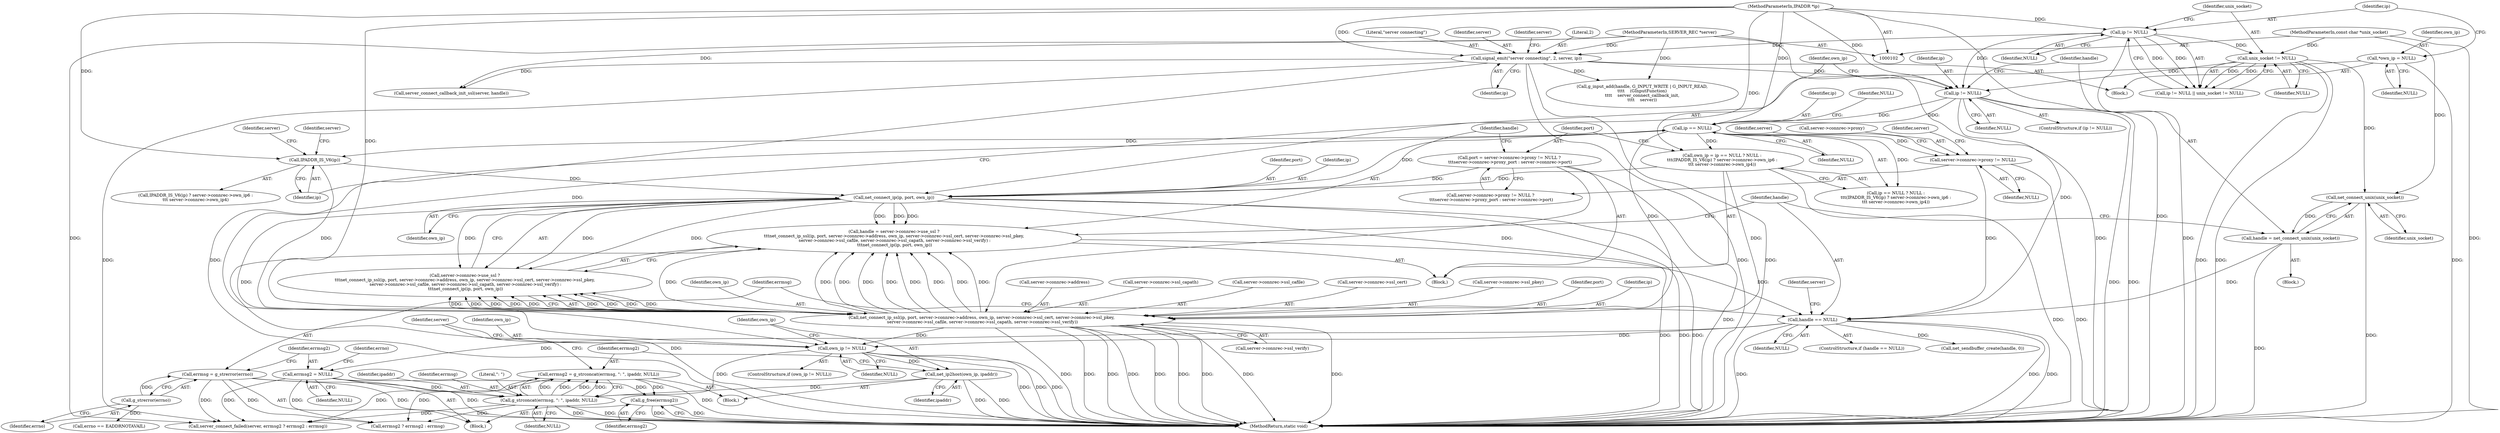 digraph "0_irssi-proxy_85bbc05b21678e80423815d2ef1dfe26208491ab_3@pointer" {
"1000296" [label="(Call,g_free(errmsg2))"];
"1000258" [label="(Call,errmsg2 = g_strconcat(errmsg, \": \", ipaddr, NULL))"];
"1000260" [label="(Call,g_strconcat(errmsg, \": \", ipaddr, NULL))"];
"1000238" [label="(Call,errmsg = g_strerror(errno))"];
"1000240" [label="(Call,g_strerror(errno))"];
"1000255" [label="(Call,net_ip2host(own_ip, ipaddr))"];
"1000251" [label="(Call,own_ip != NULL)"];
"1000223" [label="(Call,net_connect_ip(ip, port, own_ip))"];
"1000144" [label="(Call,ip == NULL)"];
"1000137" [label="(Call,ip != NULL)"];
"1000124" [label="(Call,signal_emit(\"server connecting\", 2, server, ip))"];
"1000103" [label="(MethodParameterIn,SERVER_REC *server)"];
"1000118" [label="(Call,ip != NULL)"];
"1000104" [label="(MethodParameterIn,IPADDR *ip)"];
"1000121" [label="(Call,unix_socket != NULL)"];
"1000105" [label="(MethodParameterIn,const char *unix_socket)"];
"1000149" [label="(Call,IPADDR_IS_V6(ip))"];
"1000161" [label="(Call,port = server->connrec->proxy != NULL ?\n \t\t\tserver->connrec->proxy_port : server->connrec->port)"];
"1000141" [label="(Call,own_ip = ip == NULL ? NULL :\n\t\t\t(IPADDR_IS_V6(ip) ? server->connrec->own_ip6 :\n\t\t\t server->connrec->own_ip4))"];
"1000189" [label="(Call,net_connect_ip_ssl(ip, port, server->connrec->address, own_ip, server->connrec->ssl_cert, server->connrec->ssl_pkey,\n server->connrec->ssl_cafile, server->connrec->ssl_capath, server->connrec->ssl_verify))"];
"1000109" [label="(Call,*own_ip = NULL)"];
"1000234" [label="(Call,handle == NULL)"];
"1000181" [label="(Call,handle = server->connrec->use_ssl ?\n\t\t\tnet_connect_ip_ssl(ip, port, server->connrec->address, own_ip, server->connrec->ssl_cert, server->connrec->ssl_pkey,\n server->connrec->ssl_cafile, server->connrec->ssl_capath, server->connrec->ssl_verify) :\n \t\t\tnet_connect_ip(ip, port, own_ip))"];
"1000229" [label="(Call,handle = net_connect_unix(unix_socket))"];
"1000231" [label="(Call,net_connect_unix(unix_socket))"];
"1000164" [label="(Call,server->connrec->proxy != NULL)"];
"1000242" [label="(Call,errmsg2 = NULL)"];
"1000258" [label="(Call,errmsg2 = g_strconcat(errmsg, \": \", ipaddr, NULL))"];
"1000251" [label="(Call,own_ip != NULL)"];
"1000140" [label="(Block,)"];
"1000181" [label="(Call,handle = server->connrec->use_ssl ?\n\t\t\tnet_connect_ip_ssl(ip, port, server->connrec->address, own_ip, server->connrec->ssl_cert, server->connrec->ssl_pkey,\n server->connrec->ssl_cafile, server->connrec->ssl_capath, server->connrec->ssl_verify) :\n \t\t\tnet_connect_ip(ip, port, own_ip))"];
"1000170" [label="(Identifier,NULL)"];
"1000136" [label="(ControlStructure,if (ip != NULL))"];
"1000228" [label="(Block,)"];
"1000147" [label="(Identifier,NULL)"];
"1000139" [label="(Identifier,NULL)"];
"1000142" [label="(Identifier,own_ip)"];
"1000192" [label="(Call,server->connrec->address)"];
"1000213" [label="(Call,server->connrec->ssl_capath)"];
"1000260" [label="(Call,g_strconcat(errmsg, \": \", ipaddr, NULL))"];
"1000189" [label="(Call,net_connect_ip_ssl(ip, port, server->connrec->address, own_ip, server->connrec->ssl_cert, server->connrec->ssl_pkey,\n server->connrec->ssl_cafile, server->connrec->ssl_capath, server->connrec->ssl_verify))"];
"1000103" [label="(MethodParameterIn,SERVER_REC *server)"];
"1000290" [label="(Call,server_connect_failed(server, errmsg2 ? errmsg2 : errmsg))"];
"1000121" [label="(Call,unix_socket != NULL)"];
"1000296" [label="(Call,g_free(errmsg2))"];
"1000122" [label="(Identifier,unix_socket)"];
"1000224" [label="(Identifier,ip)"];
"1000124" [label="(Call,signal_emit(\"server connecting\", 2, server, ip))"];
"1000263" [label="(Identifier,ipaddr)"];
"1000313" [label="(Call,server_connect_callback_init_ssl(server, handle))"];
"1000164" [label="(Call,server->connrec->proxy != NULL)"];
"1000163" [label="(Call,server->connrec->proxy != NULL ?\n \t\t\tserver->connrec->proxy_port : server->connrec->port)"];
"1000250" [label="(ControlStructure,if (own_ip != NULL))"];
"1000162" [label="(Identifier,port)"];
"1000182" [label="(Identifier,handle)"];
"1000229" [label="(Call,handle = net_connect_unix(unix_socket))"];
"1000226" [label="(Identifier,own_ip)"];
"1000141" [label="(Call,own_ip = ip == NULL ? NULL :\n\t\t\t(IPADDR_IS_V6(ip) ? server->connrec->own_ip6 :\n\t\t\t server->connrec->own_ip4))"];
"1000208" [label="(Call,server->connrec->ssl_cafile)"];
"1000105" [label="(MethodParameterIn,const char *unix_socket)"];
"1000261" [label="(Identifier,errmsg)"];
"1000106" [label="(Block,)"];
"1000252" [label="(Identifier,own_ip)"];
"1000143" [label="(Call,ip == NULL ? NULL :\n\t\t\t(IPADDR_IS_V6(ip) ? server->connrec->own_ip6 :\n\t\t\t server->connrec->own_ip4))"];
"1000198" [label="(Call,server->connrec->ssl_cert)"];
"1000244" [label="(Identifier,NULL)"];
"1000125" [label="(Literal,\"server connecting\")"];
"1000330" [label="(MethodReturn,static void)"];
"1000148" [label="(Call,IPADDR_IS_V6(ip) ? server->connrec->own_ip6 :\n\t\t\t server->connrec->own_ip4)"];
"1000238" [label="(Call,errmsg = g_strerror(errno))"];
"1000203" [label="(Call,server->connrec->ssl_pkey)"];
"1000255" [label="(Call,net_ip2host(own_ip, ipaddr))"];
"1000231" [label="(Call,net_connect_unix(unix_socket))"];
"1000223" [label="(Call,net_connect_ip(ip, port, own_ip))"];
"1000243" [label="(Identifier,errmsg2)"];
"1000153" [label="(Identifier,server)"];
"1000149" [label="(Call,IPADDR_IS_V6(ip))"];
"1000158" [label="(Identifier,server)"];
"1000247" [label="(Identifier,errno)"];
"1000253" [label="(Identifier,NULL)"];
"1000191" [label="(Identifier,port)"];
"1000111" [label="(Identifier,NULL)"];
"1000264" [label="(Identifier,NULL)"];
"1000137" [label="(Call,ip != NULL)"];
"1000161" [label="(Call,port = server->connrec->proxy != NULL ?\n \t\t\tserver->connrec->proxy_port : server->connrec->port)"];
"1000110" [label="(Identifier,own_ip)"];
"1000236" [label="(Identifier,NULL)"];
"1000117" [label="(Call,ip != NULL || unix_socket != NULL)"];
"1000109" [label="(Call,*own_ip = NULL)"];
"1000321" [label="(Call,g_input_add(handle, G_INPUT_WRITE | G_INPUT_READ,\n\t\t\t\t    (GInputFunction)\n\t\t\t\t    server_connect_callback_init,\n\t\t\t\t    server))"];
"1000190" [label="(Identifier,ip)"];
"1000237" [label="(Block,)"];
"1000138" [label="(Identifier,ip)"];
"1000127" [label="(Identifier,server)"];
"1000183" [label="(Call,server->connrec->use_ssl ?\n\t\t\tnet_connect_ip_ssl(ip, port, server->connrec->address, own_ip, server->connrec->ssl_cert, server->connrec->ssl_pkey,\n server->connrec->ssl_cafile, server->connrec->ssl_capath, server->connrec->ssl_verify) :\n \t\t\tnet_connect_ip(ip, port, own_ip))"];
"1000230" [label="(Identifier,handle)"];
"1000146" [label="(Identifier,NULL)"];
"1000256" [label="(Identifier,own_ip)"];
"1000132" [label="(Identifier,server)"];
"1000118" [label="(Call,ip != NULL)"];
"1000242" [label="(Call,errmsg2 = NULL)"];
"1000235" [label="(Identifier,handle)"];
"1000297" [label="(Identifier,errmsg2)"];
"1000234" [label="(Call,handle == NULL)"];
"1000292" [label="(Call,errmsg2 ? errmsg2 : errmsg)"];
"1000178" [label="(Identifier,server)"];
"1000150" [label="(Identifier,ip)"];
"1000120" [label="(Identifier,NULL)"];
"1000232" [label="(Identifier,unix_socket)"];
"1000126" [label="(Literal,2)"];
"1000104" [label="(MethodParameterIn,IPADDR *ip)"];
"1000262" [label="(Literal,\": \")"];
"1000246" [label="(Call,errno == EADDRNOTAVAIL)"];
"1000218" [label="(Call,server->connrec->ssl_verify)"];
"1000233" [label="(ControlStructure,if (handle == NULL))"];
"1000267" [label="(Identifier,server)"];
"1000128" [label="(Identifier,ip)"];
"1000145" [label="(Identifier,ip)"];
"1000240" [label="(Call,g_strerror(errno))"];
"1000302" [label="(Identifier,server)"];
"1000119" [label="(Identifier,ip)"];
"1000144" [label="(Call,ip == NULL)"];
"1000304" [label="(Call,net_sendbuffer_create(handle, 0))"];
"1000257" [label="(Identifier,ipaddr)"];
"1000197" [label="(Identifier,own_ip)"];
"1000259" [label="(Identifier,errmsg2)"];
"1000173" [label="(Identifier,server)"];
"1000254" [label="(Block,)"];
"1000165" [label="(Call,server->connrec->proxy)"];
"1000225" [label="(Identifier,port)"];
"1000241" [label="(Identifier,errno)"];
"1000239" [label="(Identifier,errmsg)"];
"1000123" [label="(Identifier,NULL)"];
"1000296" -> "1000237"  [label="AST: "];
"1000296" -> "1000297"  [label="CFG: "];
"1000297" -> "1000296"  [label="AST: "];
"1000330" -> "1000296"  [label="CFG: "];
"1000296" -> "1000330"  [label="DDG: "];
"1000296" -> "1000330"  [label="DDG: "];
"1000258" -> "1000296"  [label="DDG: "];
"1000242" -> "1000296"  [label="DDG: "];
"1000258" -> "1000254"  [label="AST: "];
"1000258" -> "1000260"  [label="CFG: "];
"1000259" -> "1000258"  [label="AST: "];
"1000260" -> "1000258"  [label="AST: "];
"1000267" -> "1000258"  [label="CFG: "];
"1000258" -> "1000330"  [label="DDG: "];
"1000260" -> "1000258"  [label="DDG: "];
"1000260" -> "1000258"  [label="DDG: "];
"1000260" -> "1000258"  [label="DDG: "];
"1000260" -> "1000258"  [label="DDG: "];
"1000258" -> "1000290"  [label="DDG: "];
"1000258" -> "1000292"  [label="DDG: "];
"1000260" -> "1000264"  [label="CFG: "];
"1000261" -> "1000260"  [label="AST: "];
"1000262" -> "1000260"  [label="AST: "];
"1000263" -> "1000260"  [label="AST: "];
"1000264" -> "1000260"  [label="AST: "];
"1000260" -> "1000330"  [label="DDG: "];
"1000260" -> "1000330"  [label="DDG: "];
"1000238" -> "1000260"  [label="DDG: "];
"1000255" -> "1000260"  [label="DDG: "];
"1000251" -> "1000260"  [label="DDG: "];
"1000260" -> "1000290"  [label="DDG: "];
"1000260" -> "1000292"  [label="DDG: "];
"1000238" -> "1000237"  [label="AST: "];
"1000238" -> "1000240"  [label="CFG: "];
"1000239" -> "1000238"  [label="AST: "];
"1000240" -> "1000238"  [label="AST: "];
"1000243" -> "1000238"  [label="CFG: "];
"1000238" -> "1000330"  [label="DDG: "];
"1000240" -> "1000238"  [label="DDG: "];
"1000238" -> "1000290"  [label="DDG: "];
"1000238" -> "1000292"  [label="DDG: "];
"1000240" -> "1000241"  [label="CFG: "];
"1000241" -> "1000240"  [label="AST: "];
"1000240" -> "1000246"  [label="DDG: "];
"1000255" -> "1000254"  [label="AST: "];
"1000255" -> "1000257"  [label="CFG: "];
"1000256" -> "1000255"  [label="AST: "];
"1000257" -> "1000255"  [label="AST: "];
"1000259" -> "1000255"  [label="CFG: "];
"1000255" -> "1000330"  [label="DDG: "];
"1000255" -> "1000330"  [label="DDG: "];
"1000251" -> "1000255"  [label="DDG: "];
"1000251" -> "1000250"  [label="AST: "];
"1000251" -> "1000253"  [label="CFG: "];
"1000252" -> "1000251"  [label="AST: "];
"1000253" -> "1000251"  [label="AST: "];
"1000256" -> "1000251"  [label="CFG: "];
"1000267" -> "1000251"  [label="CFG: "];
"1000251" -> "1000330"  [label="DDG: "];
"1000251" -> "1000330"  [label="DDG: "];
"1000251" -> "1000330"  [label="DDG: "];
"1000223" -> "1000251"  [label="DDG: "];
"1000189" -> "1000251"  [label="DDG: "];
"1000109" -> "1000251"  [label="DDG: "];
"1000234" -> "1000251"  [label="DDG: "];
"1000223" -> "1000183"  [label="AST: "];
"1000223" -> "1000226"  [label="CFG: "];
"1000224" -> "1000223"  [label="AST: "];
"1000225" -> "1000223"  [label="AST: "];
"1000226" -> "1000223"  [label="AST: "];
"1000183" -> "1000223"  [label="CFG: "];
"1000223" -> "1000330"  [label="DDG: "];
"1000223" -> "1000330"  [label="DDG: "];
"1000223" -> "1000330"  [label="DDG: "];
"1000223" -> "1000181"  [label="DDG: "];
"1000223" -> "1000181"  [label="DDG: "];
"1000223" -> "1000181"  [label="DDG: "];
"1000223" -> "1000183"  [label="DDG: "];
"1000223" -> "1000183"  [label="DDG: "];
"1000223" -> "1000183"  [label="DDG: "];
"1000144" -> "1000223"  [label="DDG: "];
"1000149" -> "1000223"  [label="DDG: "];
"1000104" -> "1000223"  [label="DDG: "];
"1000161" -> "1000223"  [label="DDG: "];
"1000141" -> "1000223"  [label="DDG: "];
"1000144" -> "1000143"  [label="AST: "];
"1000144" -> "1000146"  [label="CFG: "];
"1000145" -> "1000144"  [label="AST: "];
"1000146" -> "1000144"  [label="AST: "];
"1000147" -> "1000144"  [label="CFG: "];
"1000150" -> "1000144"  [label="CFG: "];
"1000144" -> "1000141"  [label="DDG: "];
"1000137" -> "1000144"  [label="DDG: "];
"1000137" -> "1000144"  [label="DDG: "];
"1000104" -> "1000144"  [label="DDG: "];
"1000144" -> "1000143"  [label="DDG: "];
"1000144" -> "1000149"  [label="DDG: "];
"1000144" -> "1000164"  [label="DDG: "];
"1000144" -> "1000189"  [label="DDG: "];
"1000137" -> "1000136"  [label="AST: "];
"1000137" -> "1000139"  [label="CFG: "];
"1000138" -> "1000137"  [label="AST: "];
"1000139" -> "1000137"  [label="AST: "];
"1000142" -> "1000137"  [label="CFG: "];
"1000230" -> "1000137"  [label="CFG: "];
"1000137" -> "1000330"  [label="DDG: "];
"1000137" -> "1000330"  [label="DDG: "];
"1000124" -> "1000137"  [label="DDG: "];
"1000104" -> "1000137"  [label="DDG: "];
"1000121" -> "1000137"  [label="DDG: "];
"1000118" -> "1000137"  [label="DDG: "];
"1000137" -> "1000234"  [label="DDG: "];
"1000124" -> "1000106"  [label="AST: "];
"1000124" -> "1000128"  [label="CFG: "];
"1000125" -> "1000124"  [label="AST: "];
"1000126" -> "1000124"  [label="AST: "];
"1000127" -> "1000124"  [label="AST: "];
"1000128" -> "1000124"  [label="AST: "];
"1000132" -> "1000124"  [label="CFG: "];
"1000124" -> "1000330"  [label="DDG: "];
"1000124" -> "1000330"  [label="DDG: "];
"1000124" -> "1000330"  [label="DDG: "];
"1000103" -> "1000124"  [label="DDG: "];
"1000118" -> "1000124"  [label="DDG: "];
"1000104" -> "1000124"  [label="DDG: "];
"1000124" -> "1000290"  [label="DDG: "];
"1000124" -> "1000313"  [label="DDG: "];
"1000124" -> "1000321"  [label="DDG: "];
"1000103" -> "1000102"  [label="AST: "];
"1000103" -> "1000330"  [label="DDG: "];
"1000103" -> "1000290"  [label="DDG: "];
"1000103" -> "1000313"  [label="DDG: "];
"1000103" -> "1000321"  [label="DDG: "];
"1000118" -> "1000117"  [label="AST: "];
"1000118" -> "1000120"  [label="CFG: "];
"1000119" -> "1000118"  [label="AST: "];
"1000120" -> "1000118"  [label="AST: "];
"1000122" -> "1000118"  [label="CFG: "];
"1000117" -> "1000118"  [label="CFG: "];
"1000118" -> "1000330"  [label="DDG: "];
"1000118" -> "1000117"  [label="DDG: "];
"1000118" -> "1000117"  [label="DDG: "];
"1000104" -> "1000118"  [label="DDG: "];
"1000118" -> "1000121"  [label="DDG: "];
"1000104" -> "1000102"  [label="AST: "];
"1000104" -> "1000330"  [label="DDG: "];
"1000104" -> "1000149"  [label="DDG: "];
"1000104" -> "1000189"  [label="DDG: "];
"1000121" -> "1000117"  [label="AST: "];
"1000121" -> "1000123"  [label="CFG: "];
"1000122" -> "1000121"  [label="AST: "];
"1000123" -> "1000121"  [label="AST: "];
"1000117" -> "1000121"  [label="CFG: "];
"1000121" -> "1000330"  [label="DDG: "];
"1000121" -> "1000330"  [label="DDG: "];
"1000121" -> "1000117"  [label="DDG: "];
"1000121" -> "1000117"  [label="DDG: "];
"1000105" -> "1000121"  [label="DDG: "];
"1000121" -> "1000231"  [label="DDG: "];
"1000105" -> "1000102"  [label="AST: "];
"1000105" -> "1000330"  [label="DDG: "];
"1000105" -> "1000231"  [label="DDG: "];
"1000149" -> "1000148"  [label="AST: "];
"1000149" -> "1000150"  [label="CFG: "];
"1000150" -> "1000149"  [label="AST: "];
"1000153" -> "1000149"  [label="CFG: "];
"1000158" -> "1000149"  [label="CFG: "];
"1000149" -> "1000189"  [label="DDG: "];
"1000161" -> "1000140"  [label="AST: "];
"1000161" -> "1000163"  [label="CFG: "];
"1000162" -> "1000161"  [label="AST: "];
"1000163" -> "1000161"  [label="AST: "];
"1000182" -> "1000161"  [label="CFG: "];
"1000161" -> "1000330"  [label="DDG: "];
"1000161" -> "1000189"  [label="DDG: "];
"1000141" -> "1000140"  [label="AST: "];
"1000141" -> "1000143"  [label="CFG: "];
"1000142" -> "1000141"  [label="AST: "];
"1000143" -> "1000141"  [label="AST: "];
"1000162" -> "1000141"  [label="CFG: "];
"1000141" -> "1000330"  [label="DDG: "];
"1000141" -> "1000189"  [label="DDG: "];
"1000189" -> "1000183"  [label="AST: "];
"1000189" -> "1000218"  [label="CFG: "];
"1000190" -> "1000189"  [label="AST: "];
"1000191" -> "1000189"  [label="AST: "];
"1000192" -> "1000189"  [label="AST: "];
"1000197" -> "1000189"  [label="AST: "];
"1000198" -> "1000189"  [label="AST: "];
"1000203" -> "1000189"  [label="AST: "];
"1000208" -> "1000189"  [label="AST: "];
"1000213" -> "1000189"  [label="AST: "];
"1000218" -> "1000189"  [label="AST: "];
"1000183" -> "1000189"  [label="CFG: "];
"1000189" -> "1000330"  [label="DDG: "];
"1000189" -> "1000330"  [label="DDG: "];
"1000189" -> "1000330"  [label="DDG: "];
"1000189" -> "1000330"  [label="DDG: "];
"1000189" -> "1000330"  [label="DDG: "];
"1000189" -> "1000330"  [label="DDG: "];
"1000189" -> "1000330"  [label="DDG: "];
"1000189" -> "1000330"  [label="DDG: "];
"1000189" -> "1000330"  [label="DDG: "];
"1000189" -> "1000181"  [label="DDG: "];
"1000189" -> "1000181"  [label="DDG: "];
"1000189" -> "1000181"  [label="DDG: "];
"1000189" -> "1000181"  [label="DDG: "];
"1000189" -> "1000181"  [label="DDG: "];
"1000189" -> "1000181"  [label="DDG: "];
"1000189" -> "1000181"  [label="DDG: "];
"1000189" -> "1000181"  [label="DDG: "];
"1000189" -> "1000181"  [label="DDG: "];
"1000189" -> "1000183"  [label="DDG: "];
"1000189" -> "1000183"  [label="DDG: "];
"1000189" -> "1000183"  [label="DDG: "];
"1000189" -> "1000183"  [label="DDG: "];
"1000189" -> "1000183"  [label="DDG: "];
"1000189" -> "1000183"  [label="DDG: "];
"1000189" -> "1000183"  [label="DDG: "];
"1000189" -> "1000183"  [label="DDG: "];
"1000189" -> "1000183"  [label="DDG: "];
"1000109" -> "1000106"  [label="AST: "];
"1000109" -> "1000111"  [label="CFG: "];
"1000110" -> "1000109"  [label="AST: "];
"1000111" -> "1000109"  [label="AST: "];
"1000119" -> "1000109"  [label="CFG: "];
"1000109" -> "1000330"  [label="DDG: "];
"1000234" -> "1000233"  [label="AST: "];
"1000234" -> "1000236"  [label="CFG: "];
"1000235" -> "1000234"  [label="AST: "];
"1000236" -> "1000234"  [label="AST: "];
"1000239" -> "1000234"  [label="CFG: "];
"1000302" -> "1000234"  [label="CFG: "];
"1000234" -> "1000330"  [label="DDG: "];
"1000234" -> "1000330"  [label="DDG: "];
"1000234" -> "1000330"  [label="DDG: "];
"1000181" -> "1000234"  [label="DDG: "];
"1000229" -> "1000234"  [label="DDG: "];
"1000164" -> "1000234"  [label="DDG: "];
"1000234" -> "1000242"  [label="DDG: "];
"1000234" -> "1000304"  [label="DDG: "];
"1000181" -> "1000140"  [label="AST: "];
"1000181" -> "1000183"  [label="CFG: "];
"1000182" -> "1000181"  [label="AST: "];
"1000183" -> "1000181"  [label="AST: "];
"1000235" -> "1000181"  [label="CFG: "];
"1000181" -> "1000330"  [label="DDG: "];
"1000229" -> "1000228"  [label="AST: "];
"1000229" -> "1000231"  [label="CFG: "];
"1000230" -> "1000229"  [label="AST: "];
"1000231" -> "1000229"  [label="AST: "];
"1000235" -> "1000229"  [label="CFG: "];
"1000229" -> "1000330"  [label="DDG: "];
"1000231" -> "1000229"  [label="DDG: "];
"1000231" -> "1000232"  [label="CFG: "];
"1000232" -> "1000231"  [label="AST: "];
"1000231" -> "1000330"  [label="DDG: "];
"1000164" -> "1000163"  [label="AST: "];
"1000164" -> "1000170"  [label="CFG: "];
"1000165" -> "1000164"  [label="AST: "];
"1000170" -> "1000164"  [label="AST: "];
"1000173" -> "1000164"  [label="CFG: "];
"1000178" -> "1000164"  [label="CFG: "];
"1000164" -> "1000330"  [label="DDG: "];
"1000242" -> "1000237"  [label="AST: "];
"1000242" -> "1000244"  [label="CFG: "];
"1000243" -> "1000242"  [label="AST: "];
"1000244" -> "1000242"  [label="AST: "];
"1000247" -> "1000242"  [label="CFG: "];
"1000242" -> "1000330"  [label="DDG: "];
"1000242" -> "1000290"  [label="DDG: "];
"1000242" -> "1000292"  [label="DDG: "];
}
